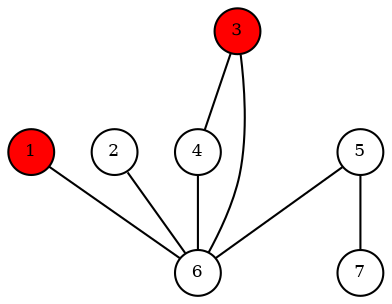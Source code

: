 digraph G {
	node [
		fontsize = "8"
		shape = "circle"
		width = "0.3"
		height= "0.3"
		margin= "0.01"
	]

	edge [
		arrowhead = "none"
	]

	1 [label="1", fillcolor = "red" style = "filled"]
	2 [label="2"]
	3 [label="3", fillcolor = "red" style = "filled"]
	4 [label="4"]
	5 [label="5"]
	6 [label="6"]
	
	1 -> {6};
	2 -> {6};
	3 -> {4 6};
	4 -> {6};
	5 -> {6};
	5 -> {7};
}
